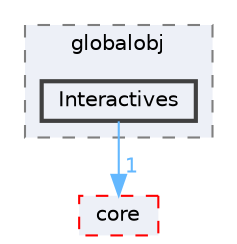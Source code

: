 digraph "techstorm/globalobj/Interactives"
{
 // LATEX_PDF_SIZE
  bgcolor="transparent";
  edge [fontname=Helvetica,fontsize=10,labelfontname=Helvetica,labelfontsize=10];
  node [fontname=Helvetica,fontsize=10,shape=box,height=0.2,width=0.4];
  compound=true
  subgraph clusterdir_0ad0e7df9fe7b86d10d12c818cdb16fb {
    graph [ bgcolor="#edf0f7", pencolor="grey50", label="globalobj", fontname=Helvetica,fontsize=10 style="filled,dashed", URL="dir_0ad0e7df9fe7b86d10d12c818cdb16fb.html",tooltip=""]
  dir_a1bdaf391214b0300892922c49841884 [label="Interactives", fillcolor="#edf0f7", color="grey25", style="filled,bold", URL="dir_a1bdaf391214b0300892922c49841884.html",tooltip=""];
  }
  dir_cf837ce2acd7da7bca021b6616dd34cf [label="core", fillcolor="#edf0f7", color="red", style="filled,dashed", URL="dir_cf837ce2acd7da7bca021b6616dd34cf.html",tooltip=""];
  dir_a1bdaf391214b0300892922c49841884->dir_cf837ce2acd7da7bca021b6616dd34cf [headlabel="1", labeldistance=1.5 headhref="dir_000063_000024.html" href="dir_000063_000024.html" color="steelblue1" fontcolor="steelblue1"];
}
